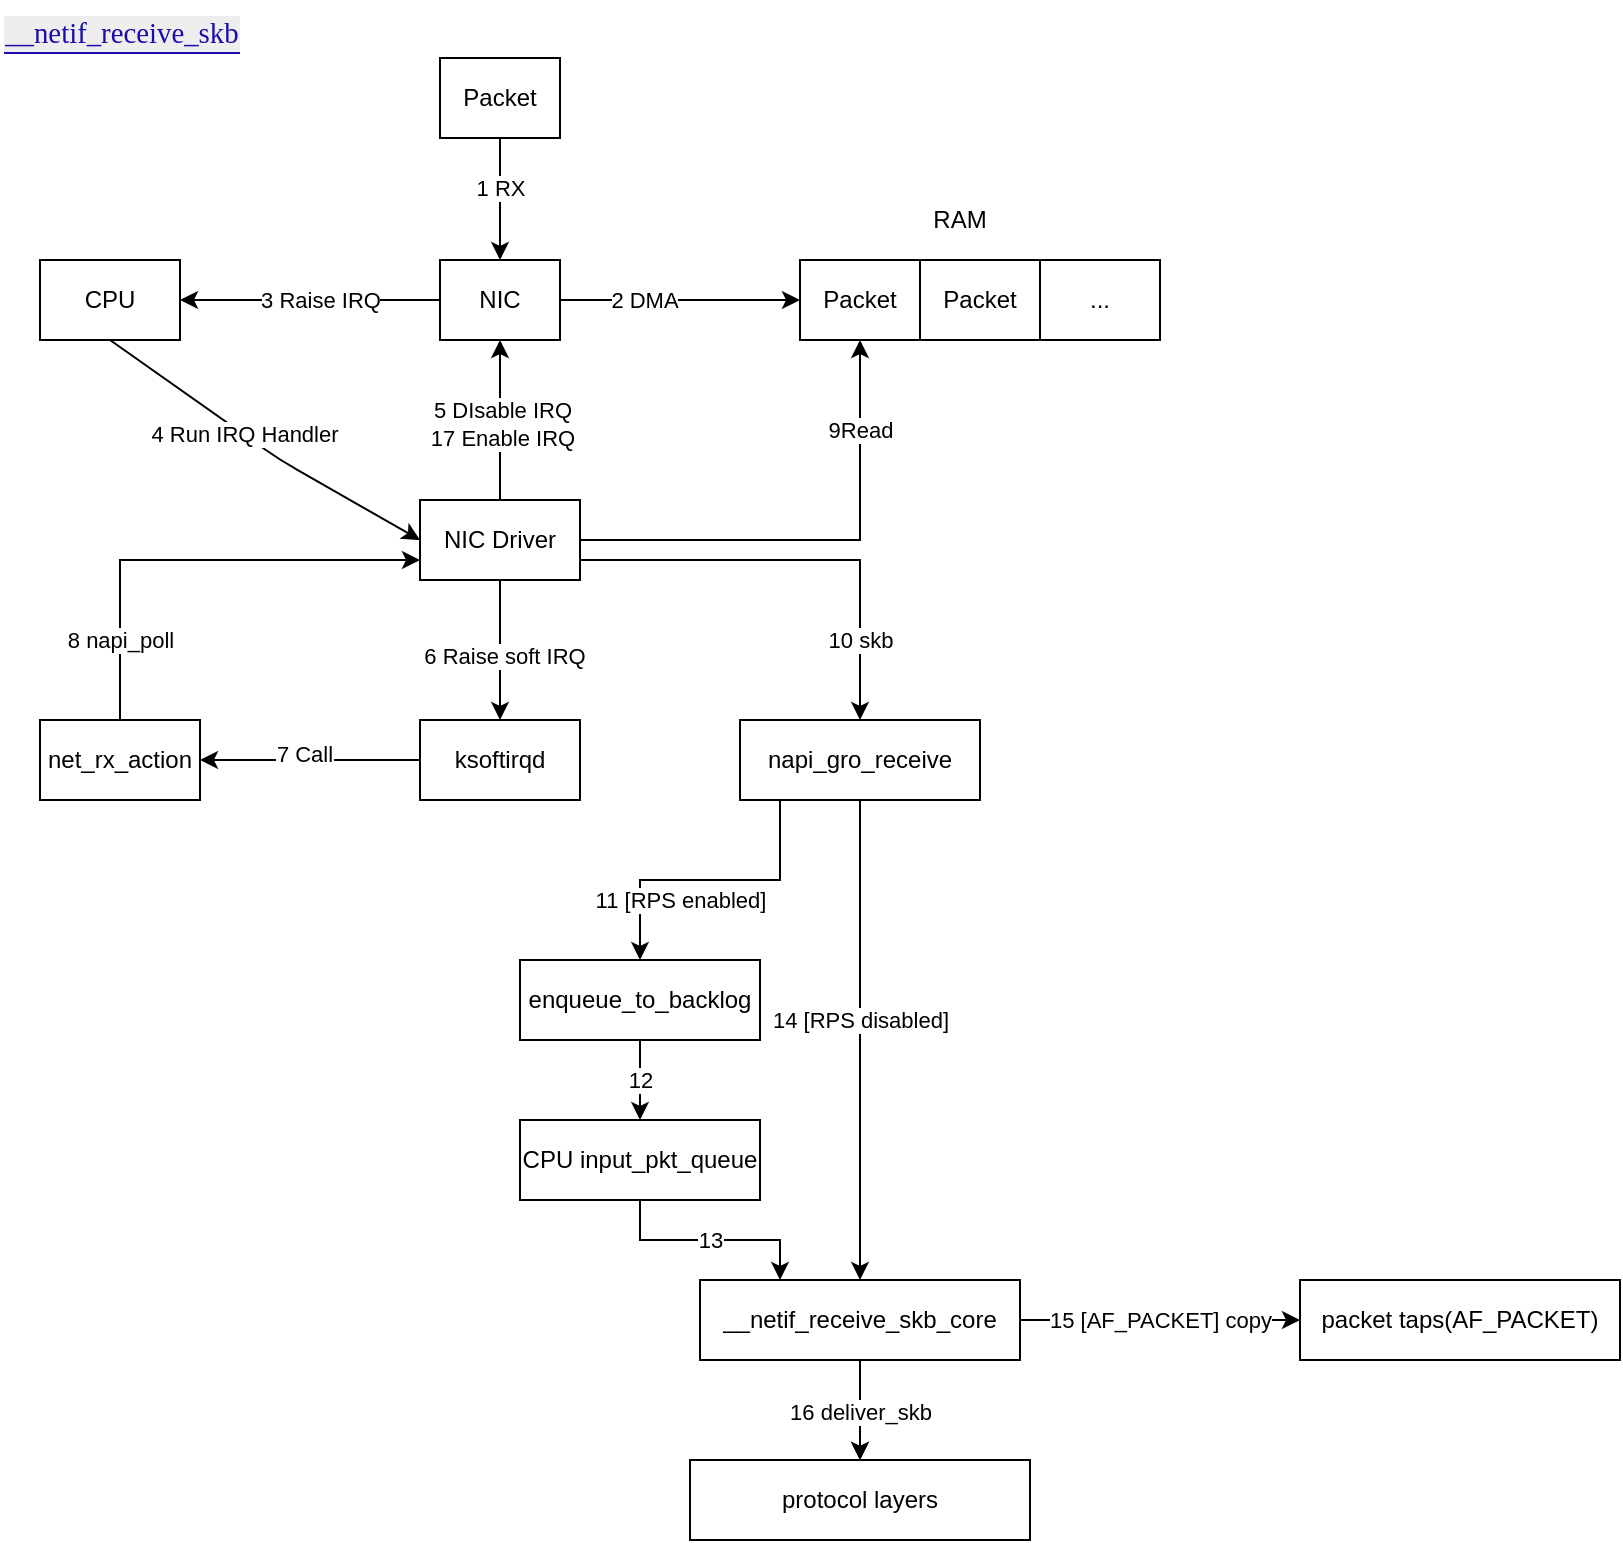 <mxfile version="13.1.3">
    <diagram id="6hGFLwfOUW9BJ-s0fimq" name="Page-1">
        <mxGraphModel dx="1245" dy="785" grid="1" gridSize="10" guides="1" tooltips="1" connect="1" arrows="1" fold="1" page="1" pageScale="1" pageWidth="827" pageHeight="1169" math="0" shadow="0">
            <root>
                <mxCell id="0"/>
                <mxCell id="1" parent="0"/>
                <mxCell id="9" value="" style="endArrow=classic;html=1;entryX=0.5;entryY=0;entryDx=0;entryDy=0;exitX=0.5;exitY=1;exitDx=0;exitDy=0;" parent="1" source="17" target="16" edge="1">
                    <mxGeometry width="50" height="50" relative="1" as="geometry">
                        <mxPoint x="270" y="170" as="sourcePoint"/>
                        <mxPoint x="230" y="230" as="targetPoint"/>
                    </mxGeometry>
                </mxCell>
                <mxCell id="46" value="1 RX" style="edgeLabel;html=1;align=center;verticalAlign=middle;resizable=0;points=[];" parent="9" vertex="1" connectable="0">
                    <mxGeometry x="-0.18" relative="1" as="geometry">
                        <mxPoint as="offset"/>
                    </mxGeometry>
                </mxCell>
                <mxCell id="57" style="edgeStyle=orthogonalEdgeStyle;rounded=0;orthogonalLoop=1;jettySize=auto;html=1;exitX=0;exitY=0.5;exitDx=0;exitDy=0;entryX=1;entryY=0.5;entryDx=0;entryDy=0;" parent="1" source="16" target="19" edge="1">
                    <mxGeometry relative="1" as="geometry"/>
                </mxCell>
                <mxCell id="58" value="3 Raise IRQ" style="edgeLabel;html=1;align=center;verticalAlign=middle;resizable=0;points=[];" parent="57" vertex="1" connectable="0">
                    <mxGeometry x="0.23" y="23" relative="1" as="geometry">
                        <mxPoint x="20" y="-23" as="offset"/>
                    </mxGeometry>
                </mxCell>
                <mxCell id="59" style="edgeStyle=orthogonalEdgeStyle;rounded=0;orthogonalLoop=1;jettySize=auto;html=1;exitX=1;exitY=0.5;exitDx=0;exitDy=0;entryX=0;entryY=0.5;entryDx=0;entryDy=0;" parent="1" source="16" target="5" edge="1">
                    <mxGeometry relative="1" as="geometry"/>
                </mxCell>
                <mxCell id="60" value="2 DMA" style="edgeLabel;html=1;align=center;verticalAlign=middle;resizable=0;points=[];" parent="59" vertex="1" connectable="0">
                    <mxGeometry x="0.417" y="-23" relative="1" as="geometry">
                        <mxPoint x="-43" y="-23" as="offset"/>
                    </mxGeometry>
                </mxCell>
                <mxCell id="16" value="NIC" style="rounded=0;whiteSpace=wrap;html=1;" parent="1" vertex="1">
                    <mxGeometry x="230" y="210" width="60" height="40" as="geometry"/>
                </mxCell>
                <mxCell id="17" value="Packet" style="rounded=0;whiteSpace=wrap;html=1;" parent="1" vertex="1">
                    <mxGeometry x="230" y="109" width="60" height="40" as="geometry"/>
                </mxCell>
                <mxCell id="18" value="" style="group" parent="1" vertex="1" connectable="0">
                    <mxGeometry x="410" y="180" width="180" height="70" as="geometry"/>
                </mxCell>
                <mxCell id="5" value="Packet" style="rounded=0;whiteSpace=wrap;html=1;" parent="18" vertex="1">
                    <mxGeometry y="30" width="60" height="40" as="geometry"/>
                </mxCell>
                <mxCell id="8" value="RAM" style="text;html=1;strokeColor=none;fillColor=none;align=center;verticalAlign=middle;whiteSpace=wrap;rounded=0;" parent="18" vertex="1">
                    <mxGeometry x="60" width="40" height="20" as="geometry"/>
                </mxCell>
                <mxCell id="12" value="Packet" style="rounded=0;whiteSpace=wrap;html=1;" parent="18" vertex="1">
                    <mxGeometry x="60" y="30" width="60" height="40" as="geometry"/>
                </mxCell>
                <mxCell id="13" value="..." style="rounded=0;whiteSpace=wrap;html=1;" parent="18" vertex="1">
                    <mxGeometry x="120" y="30" width="60" height="40" as="geometry"/>
                </mxCell>
                <mxCell id="19" value="CPU" style="rounded=0;whiteSpace=wrap;html=1;" parent="1" vertex="1">
                    <mxGeometry x="30" y="210" width="70" height="40" as="geometry"/>
                </mxCell>
                <mxCell id="63" style="edgeStyle=orthogonalEdgeStyle;rounded=0;orthogonalLoop=1;jettySize=auto;html=1;exitX=1;exitY=0.5;exitDx=0;exitDy=0;entryX=0.5;entryY=1;entryDx=0;entryDy=0;" parent="1" source="20" target="5" edge="1">
                    <mxGeometry relative="1" as="geometry"/>
                </mxCell>
                <mxCell id="69" value="9Read" style="edgeLabel;html=1;align=center;verticalAlign=middle;resizable=0;points=[];" parent="63" vertex="1" connectable="0">
                    <mxGeometry x="0.286" y="41" relative="1" as="geometry">
                        <mxPoint x="41" y="-41" as="offset"/>
                    </mxGeometry>
                </mxCell>
                <mxCell id="66" style="edgeStyle=orthogonalEdgeStyle;rounded=0;orthogonalLoop=1;jettySize=auto;html=1;exitX=1;exitY=0.75;exitDx=0;exitDy=0;entryX=0.5;entryY=0;entryDx=0;entryDy=0;" parent="1" source="20" target="65" edge="1">
                    <mxGeometry relative="1" as="geometry"/>
                </mxCell>
                <mxCell id="70" value="10 skb" style="edgeLabel;html=1;align=center;verticalAlign=middle;resizable=0;points=[];" parent="66" vertex="1" connectable="0">
                    <mxGeometry x="0.369" y="-33" relative="1" as="geometry">
                        <mxPoint x="33" y="29" as="offset"/>
                    </mxGeometry>
                </mxCell>
                <mxCell id="20" value="NIC Driver" style="rounded=0;whiteSpace=wrap;html=1;" parent="1" vertex="1">
                    <mxGeometry x="220" y="330" width="80" height="40" as="geometry"/>
                </mxCell>
                <mxCell id="22" value="" style="endArrow=classic;html=1;entryX=0;entryY=0.5;entryDx=0;entryDy=0;exitX=0.5;exitY=1;exitDx=0;exitDy=0;" parent="1" source="19" target="20" edge="1">
                    <mxGeometry width="50" height="50" relative="1" as="geometry">
                        <mxPoint x="270" y="260" as="sourcePoint"/>
                        <mxPoint x="270" y="360" as="targetPoint"/>
                        <Array as="points">
                            <mxPoint x="150" y="310"/>
                        </Array>
                    </mxGeometry>
                </mxCell>
                <mxCell id="48" value="4 Run IRQ Handler" style="edgeLabel;html=1;align=center;verticalAlign=middle;resizable=0;points=[];" parent="22" vertex="1" connectable="0">
                    <mxGeometry x="-0.12" relative="1" as="geometry">
                        <mxPoint as="offset"/>
                    </mxGeometry>
                </mxCell>
                <mxCell id="23" value="" style="endArrow=classic;html=1;entryX=0.5;entryY=1;entryDx=0;entryDy=0;exitX=0.5;exitY=0;exitDx=0;exitDy=0;" parent="1" source="20" target="16" edge="1">
                    <mxGeometry width="50" height="50" relative="1" as="geometry">
                        <mxPoint x="300" y="380" as="sourcePoint"/>
                        <mxPoint x="400" y="380" as="targetPoint"/>
                    </mxGeometry>
                </mxCell>
                <mxCell id="49" value="5 DIsable IRQ&lt;br&gt;17 Enable IRQ" style="edgeLabel;html=1;align=center;verticalAlign=middle;resizable=0;points=[];" parent="23" vertex="1" connectable="0">
                    <mxGeometry x="-0.05" y="-1" relative="1" as="geometry">
                        <mxPoint as="offset"/>
                    </mxGeometry>
                </mxCell>
                <mxCell id="53" style="edgeStyle=orthogonalEdgeStyle;rounded=0;orthogonalLoop=1;jettySize=auto;html=1;exitX=0;exitY=0.5;exitDx=0;exitDy=0;entryX=1;entryY=0.5;entryDx=0;entryDy=0;" parent="1" source="24" target="33" edge="1">
                    <mxGeometry relative="1" as="geometry"/>
                </mxCell>
                <mxCell id="54" value="7 Call" style="edgeLabel;html=1;align=center;verticalAlign=middle;resizable=0;points=[];" parent="53" vertex="1" connectable="0">
                    <mxGeometry x="0.06" y="-3" relative="1" as="geometry">
                        <mxPoint as="offset"/>
                    </mxGeometry>
                </mxCell>
                <mxCell id="24" value="ksoftirqd" style="rounded=0;whiteSpace=wrap;html=1;" parent="1" vertex="1">
                    <mxGeometry x="220" y="440" width="80" height="40" as="geometry"/>
                </mxCell>
                <mxCell id="31" value="" style="endArrow=classic;html=1;exitX=0.5;exitY=1;exitDx=0;exitDy=0;" parent="1" source="20" target="24" edge="1">
                    <mxGeometry width="50" height="50" relative="1" as="geometry">
                        <mxPoint x="260" y="420" as="sourcePoint"/>
                        <mxPoint x="430" y="458" as="targetPoint"/>
                    </mxGeometry>
                </mxCell>
                <mxCell id="50" value="6 Raise soft IRQ" style="edgeLabel;html=1;align=center;verticalAlign=middle;resizable=0;points=[];" parent="31" vertex="1" connectable="0">
                    <mxGeometry x="0.086" y="2" relative="1" as="geometry">
                        <mxPoint as="offset"/>
                    </mxGeometry>
                </mxCell>
                <mxCell id="61" style="edgeStyle=orthogonalEdgeStyle;rounded=0;orthogonalLoop=1;jettySize=auto;html=1;exitX=0.5;exitY=0;exitDx=0;exitDy=0;entryX=0;entryY=0.75;entryDx=0;entryDy=0;" parent="1" source="33" target="20" edge="1">
                    <mxGeometry relative="1" as="geometry">
                        <Array as="points">
                            <mxPoint x="70" y="360"/>
                        </Array>
                    </mxGeometry>
                </mxCell>
                <mxCell id="62" value="8 napi_poll" style="edgeLabel;html=1;align=center;verticalAlign=middle;resizable=0;points=[];" parent="61" vertex="1" connectable="0">
                    <mxGeometry x="-0.678" y="-3" relative="1" as="geometry">
                        <mxPoint x="-3" y="-3" as="offset"/>
                    </mxGeometry>
                </mxCell>
                <mxCell id="33" value="net_rx_action" style="rounded=0;whiteSpace=wrap;html=1;" parent="1" vertex="1">
                    <mxGeometry x="30" y="440" width="80" height="40" as="geometry"/>
                </mxCell>
                <mxCell id="73" style="edgeStyle=orthogonalEdgeStyle;rounded=0;orthogonalLoop=1;jettySize=auto;html=1;exitX=0.25;exitY=1;exitDx=0;exitDy=0;entryX=0.5;entryY=0;entryDx=0;entryDy=0;" parent="1" source="65" target="71" edge="1">
                    <mxGeometry relative="1" as="geometry">
                        <Array as="points">
                            <mxPoint x="400" y="480"/>
                            <mxPoint x="400" y="520"/>
                            <mxPoint x="330" y="520"/>
                        </Array>
                    </mxGeometry>
                </mxCell>
                <mxCell id="75" value="11 [RPS enabled]" style="edgeLabel;html=1;align=center;verticalAlign=middle;resizable=0;points=[];" parent="73" vertex="1" connectable="0">
                    <mxGeometry x="0.213" y="2" relative="1" as="geometry">
                        <mxPoint x="-3" y="8" as="offset"/>
                    </mxGeometry>
                </mxCell>
                <mxCell id="90" style="edgeStyle=orthogonalEdgeStyle;rounded=0;orthogonalLoop=1;jettySize=auto;html=1;exitX=0.5;exitY=1;exitDx=0;exitDy=0;" parent="1" source="65" target="80" edge="1">
                    <mxGeometry relative="1" as="geometry"/>
                </mxCell>
                <mxCell id="91" value="14 [RPS disabled]" style="edgeLabel;html=1;align=center;verticalAlign=middle;resizable=0;points=[];" parent="90" vertex="1" connectable="0">
                    <mxGeometry x="-0.083" relative="1" as="geometry">
                        <mxPoint as="offset"/>
                    </mxGeometry>
                </mxCell>
                <mxCell id="65" value="napi_gro_receive" style="rounded=0;whiteSpace=wrap;html=1;" parent="1" vertex="1">
                    <mxGeometry x="380" y="440" width="120" height="40" as="geometry"/>
                </mxCell>
                <mxCell id="77" style="edgeStyle=orthogonalEdgeStyle;rounded=0;orthogonalLoop=1;jettySize=auto;html=1;exitX=0.5;exitY=1;exitDx=0;exitDy=0;entryX=0.5;entryY=0;entryDx=0;entryDy=0;" parent="1" source="71" target="76" edge="1">
                    <mxGeometry relative="1" as="geometry"/>
                </mxCell>
                <mxCell id="79" value="12" style="edgeLabel;html=1;align=center;verticalAlign=middle;resizable=0;points=[];" parent="77" vertex="1" connectable="0">
                    <mxGeometry x="-0.25" y="4" relative="1" as="geometry">
                        <mxPoint x="-4" y="5" as="offset"/>
                    </mxGeometry>
                </mxCell>
                <mxCell id="71" value="enqueue_to_backlog" style="rounded=0;whiteSpace=wrap;html=1;" parent="1" vertex="1">
                    <mxGeometry x="270" y="560" width="120" height="40" as="geometry"/>
                </mxCell>
                <mxCell id="81" value="13" style="edgeStyle=orthogonalEdgeStyle;rounded=0;orthogonalLoop=1;jettySize=auto;html=1;exitX=0.5;exitY=1;exitDx=0;exitDy=0;entryX=0.25;entryY=0;entryDx=0;entryDy=0;" parent="1" source="76" target="80" edge="1">
                    <mxGeometry relative="1" as="geometry"/>
                </mxCell>
                <mxCell id="76" value="CPU input_pkt_queue" style="rounded=0;whiteSpace=wrap;html=1;" parent="1" vertex="1">
                    <mxGeometry x="270" y="640" width="120" height="40" as="geometry"/>
                </mxCell>
                <mxCell id="87" value="15 [AF_PACKET] copy" style="edgeStyle=orthogonalEdgeStyle;rounded=0;orthogonalLoop=1;jettySize=auto;html=1;exitX=1;exitY=0.5;exitDx=0;exitDy=0;entryX=0;entryY=0.5;entryDx=0;entryDy=0;" parent="1" source="80" target="86" edge="1">
                    <mxGeometry relative="1" as="geometry"/>
                </mxCell>
                <mxCell id="89" value="16" style="edgeStyle=orthogonalEdgeStyle;rounded=0;orthogonalLoop=1;jettySize=auto;html=1;exitX=0.5;exitY=1;exitDx=0;exitDy=0;entryX=0.5;entryY=0;entryDx=0;entryDy=0;" parent="1" source="80" target="88" edge="1">
                    <mxGeometry relative="1" as="geometry"/>
                </mxCell>
                <mxCell id="92" value="" style="edgeStyle=orthogonalEdgeStyle;rounded=0;orthogonalLoop=1;jettySize=auto;html=1;" parent="1" source="80" target="88" edge="1">
                    <mxGeometry relative="1" as="geometry"/>
                </mxCell>
                <mxCell id="93" value="16 deliver_skb" style="edgeLabel;html=1;align=center;verticalAlign=middle;resizable=0;points=[];" parent="92" vertex="1" connectable="0">
                    <mxGeometry x="0.04" relative="1" as="geometry">
                        <mxPoint as="offset"/>
                    </mxGeometry>
                </mxCell>
                <mxCell id="80" value="__netif_receive_skb_core" style="rounded=0;whiteSpace=wrap;html=1;" parent="1" vertex="1">
                    <mxGeometry x="360" y="720" width="160" height="40" as="geometry"/>
                </mxCell>
                <mxCell id="86" value="packet taps(AF_PACKET)" style="rounded=0;whiteSpace=wrap;html=1;" parent="1" vertex="1">
                    <mxGeometry x="660" y="720" width="160" height="40" as="geometry"/>
                </mxCell>
                <mxCell id="88" value="protocol layers" style="rounded=0;whiteSpace=wrap;html=1;" parent="1" vertex="1">
                    <mxGeometry x="355" y="810" width="170" height="40" as="geometry"/>
                </mxCell>
                <mxCell id="94" value="&lt;meta charset=&quot;utf-8&quot;&gt;&lt;a href=&quot;https://elixir.free-electrons.com/linux/v3.10.105/source/net/core/dev.c#L3579&quot; style=&quot;margin: 0px; padding: 0px 0px 1px; border-width: 0px 0px 1px; border-top-style: initial; border-right-style: initial; border-bottom-style: solid; border-left-style: initial; border-top-color: initial; border-right-color: initial; border-bottom-color: rgb(26, 13, 171); border-left-color: initial; border-image: initial; font-style: normal; font-variant-ligatures: normal; font-variant-caps: normal; font-variant-numeric: inherit; font-variant-east-asian: inherit; font-weight: 400; font-stretch: inherit; font-size: 16px; line-height: inherit; font-family: inconsolata; vertical-align: baseline; text-decoration: none; color: rgb(26, 13, 171); background-color: rgb(238, 238, 238); letter-spacing: normal; orphans: 2; text-align: start; text-indent: 0px; text-transform: none; widows: 2; word-spacing: 0px; -webkit-text-stroke-width: 0px;&quot;&gt;&lt;code class=&quot;highlighter-rouge&quot; style=&quot;margin: 0px; padding: 0.6px; border: 0px; font-style: inherit; font-variant: inherit; font-weight: inherit; font-stretch: inherit; font-size: 0.9em; line-height: inherit; font-family: inherit; vertical-align: baseline; border-radius: 3px; background: rgb(238, 238, 238);&quot;&gt;__netif_receive_skb&lt;/code&gt;&lt;/a&gt;" style="text;whiteSpace=wrap;html=1;" vertex="1" parent="1">
                    <mxGeometry x="10" y="80" width="160" height="30" as="geometry"/>
                </mxCell>
            </root>
        </mxGraphModel>
    </diagram>
</mxfile>